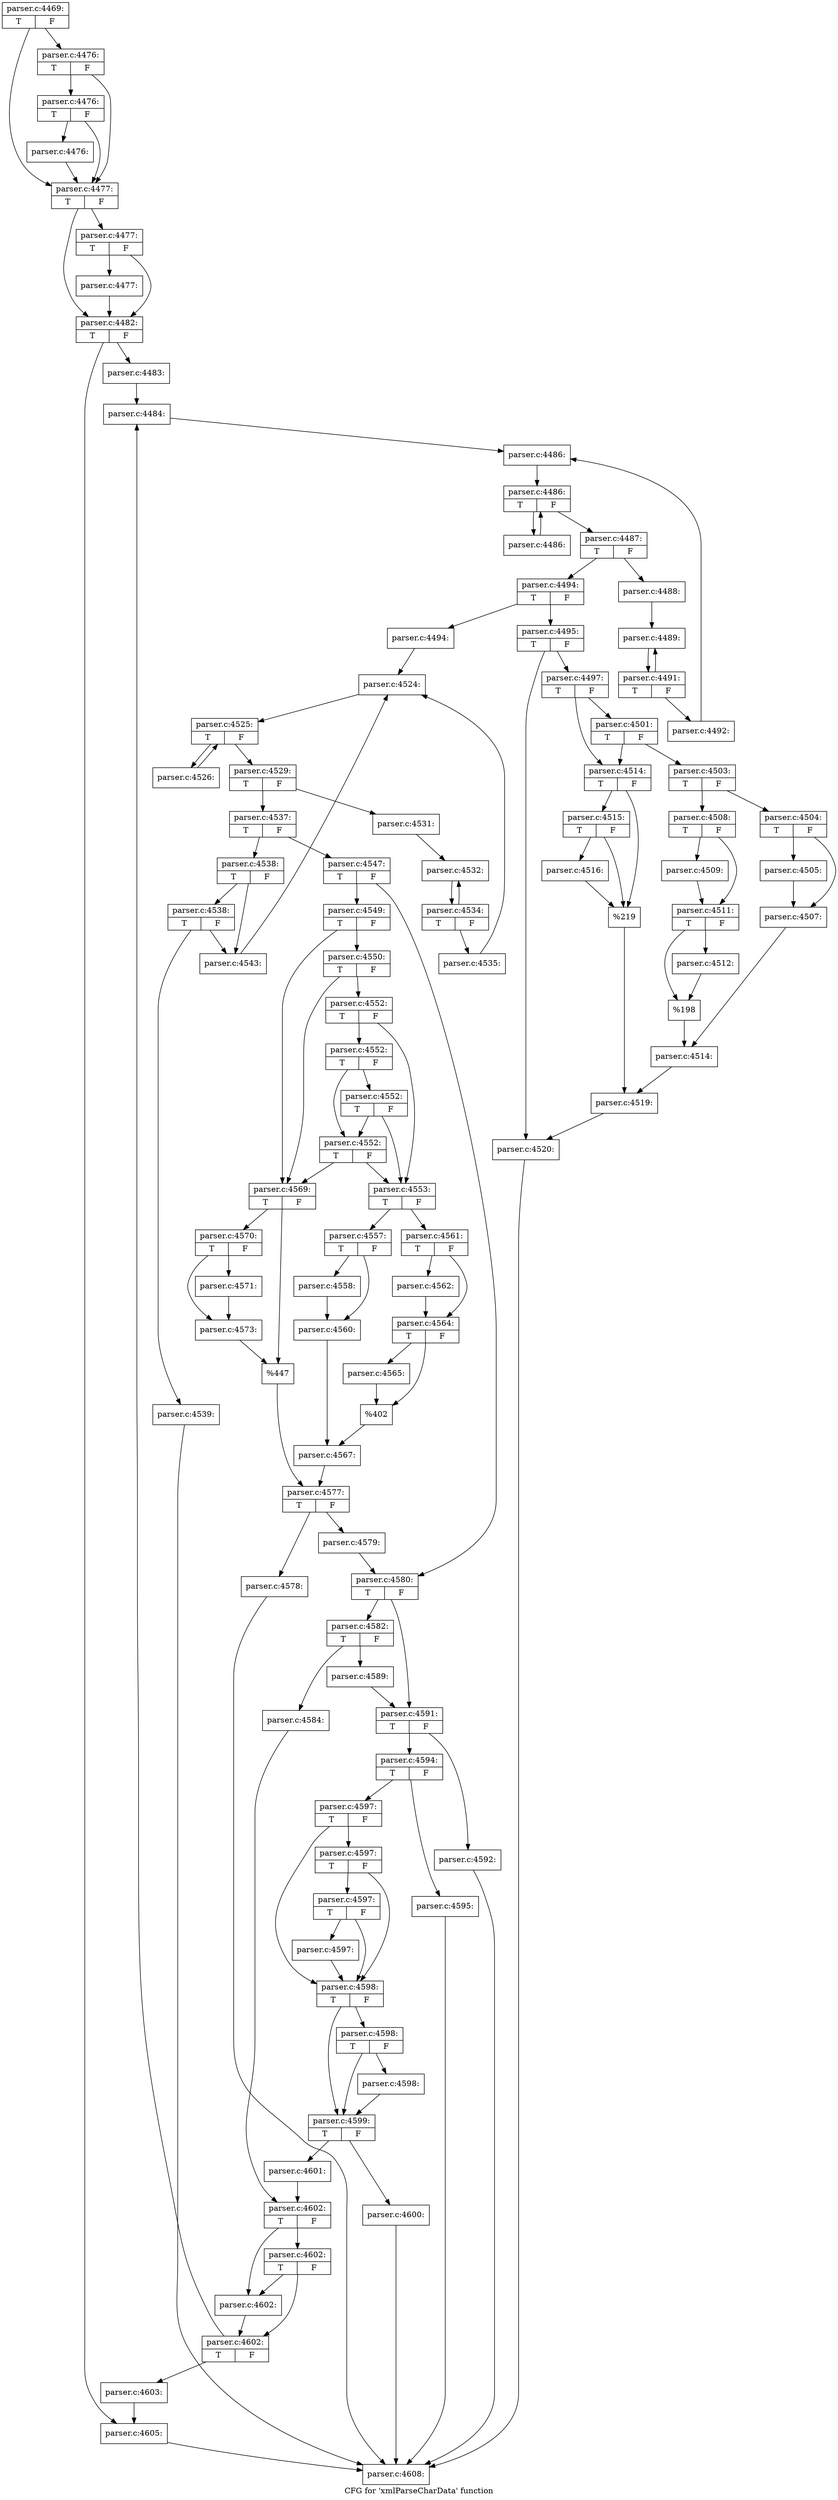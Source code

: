 digraph "CFG for 'xmlParseCharData' function" {
	label="CFG for 'xmlParseCharData' function";

	Node0x4399240 [shape=record,label="{parser.c:4469:|{<s0>T|<s1>F}}"];
	Node0x4399240 -> Node0x43ab1f0;
	Node0x4399240 -> Node0x43ab120;
	Node0x43ab1f0 [shape=record,label="{parser.c:4476:|{<s0>T|<s1>F}}"];
	Node0x43ab1f0 -> Node0x43ab170;
	Node0x43ab1f0 -> Node0x43ab120;
	Node0x43ab170 [shape=record,label="{parser.c:4476:|{<s0>T|<s1>F}}"];
	Node0x43ab170 -> Node0x43ab0d0;
	Node0x43ab170 -> Node0x43ab120;
	Node0x43ab0d0 [shape=record,label="{parser.c:4476:}"];
	Node0x43ab0d0 -> Node0x43ab120;
	Node0x43ab120 [shape=record,label="{parser.c:4477:|{<s0>T|<s1>F}}"];
	Node0x43ab120 -> Node0x43ac530;
	Node0x43ab120 -> Node0x43ac4e0;
	Node0x43ac530 [shape=record,label="{parser.c:4477:|{<s0>T|<s1>F}}"];
	Node0x43ac530 -> Node0x43ac490;
	Node0x43ac530 -> Node0x43ac4e0;
	Node0x43ac490 [shape=record,label="{parser.c:4477:}"];
	Node0x43ac490 -> Node0x43ac4e0;
	Node0x43ac4e0 [shape=record,label="{parser.c:4482:|{<s0>T|<s1>F}}"];
	Node0x43ac4e0 -> Node0x43ad170;
	Node0x43ac4e0 -> Node0x43ad120;
	Node0x43ad120 [shape=record,label="{parser.c:4483:}"];
	Node0x43ad120 -> Node0x43ad870;
	Node0x43ad870 [shape=record,label="{parser.c:4484:}"];
	Node0x43ad870 -> Node0x43ad930;
	Node0x43ad930 [shape=record,label="{parser.c:4486:}"];
	Node0x43ad930 -> Node0x43ae310;
	Node0x43ae310 [shape=record,label="{parser.c:4486:|{<s0>T|<s1>F}}"];
	Node0x43ae310 -> Node0x43ae7c0;
	Node0x43ae310 -> Node0x43ae530;
	Node0x43ae7c0 [shape=record,label="{parser.c:4486:}"];
	Node0x43ae7c0 -> Node0x43ae310;
	Node0x43ae530 [shape=record,label="{parser.c:4487:|{<s0>T|<s1>F}}"];
	Node0x43ae530 -> Node0x43aef50;
	Node0x43ae530 -> Node0x43aefa0;
	Node0x43aef50 [shape=record,label="{parser.c:4488:}"];
	Node0x43aef50 -> Node0x43af480;
	Node0x43af480 [shape=record,label="{parser.c:4489:}"];
	Node0x43af480 -> Node0x43af430;
	Node0x43af430 [shape=record,label="{parser.c:4491:|{<s0>T|<s1>F}}"];
	Node0x43af430 -> Node0x43af480;
	Node0x43af430 -> Node0x43af3e0;
	Node0x43af3e0 [shape=record,label="{parser.c:4492:}"];
	Node0x43af3e0 -> Node0x43ad930;
	Node0x43aefa0 [shape=record,label="{parser.c:4494:|{<s0>T|<s1>F}}"];
	Node0x43aefa0 -> Node0x43b0480;
	Node0x43aefa0 -> Node0x43b04d0;
	Node0x43b0480 [shape=record,label="{parser.c:4495:|{<s0>T|<s1>F}}"];
	Node0x43b0480 -> Node0x43b0f50;
	Node0x43b0480 -> Node0x43b0fa0;
	Node0x43b0f50 [shape=record,label="{parser.c:4497:|{<s0>T|<s1>F}}"];
	Node0x43b0f50 -> Node0x42af2c0;
	Node0x43b0f50 -> Node0x42af270;
	Node0x42af2c0 [shape=record,label="{parser.c:4501:|{<s0>T|<s1>F}}"];
	Node0x42af2c0 -> Node0x42af1d0;
	Node0x42af2c0 -> Node0x42af270;
	Node0x42af1d0 [shape=record,label="{parser.c:4503:|{<s0>T|<s1>F}}"];
	Node0x42af1d0 -> Node0x42aff70;
	Node0x42af1d0 -> Node0x42b0010;
	Node0x42aff70 [shape=record,label="{parser.c:4504:|{<s0>T|<s1>F}}"];
	Node0x42aff70 -> Node0x43b44d0;
	Node0x42aff70 -> Node0x43b4800;
	Node0x43b44d0 [shape=record,label="{parser.c:4505:}"];
	Node0x43b44d0 -> Node0x43b4800;
	Node0x43b4800 [shape=record,label="{parser.c:4507:}"];
	Node0x43b4800 -> Node0x42affc0;
	Node0x42b0010 [shape=record,label="{parser.c:4508:|{<s0>T|<s1>F}}"];
	Node0x42b0010 -> Node0x43b54f0;
	Node0x42b0010 -> Node0x43b5540;
	Node0x43b54f0 [shape=record,label="{parser.c:4509:}"];
	Node0x43b54f0 -> Node0x43b5540;
	Node0x43b5540 [shape=record,label="{parser.c:4511:|{<s0>T|<s1>F}}"];
	Node0x43b5540 -> Node0x43b6170;
	Node0x43b5540 -> Node0x43b61c0;
	Node0x43b6170 [shape=record,label="{parser.c:4512:}"];
	Node0x43b6170 -> Node0x43b61c0;
	Node0x43b61c0 [shape=record,label="{%198}"];
	Node0x43b61c0 -> Node0x42affc0;
	Node0x42affc0 [shape=record,label="{parser.c:4514:}"];
	Node0x42affc0 -> Node0x42af220;
	Node0x42af270 [shape=record,label="{parser.c:4514:|{<s0>T|<s1>F}}"];
	Node0x42af270 -> Node0x43b6c70;
	Node0x42af270 -> Node0x43b6c20;
	Node0x43b6c70 [shape=record,label="{parser.c:4515:|{<s0>T|<s1>F}}"];
	Node0x43b6c70 -> Node0x43b6bd0;
	Node0x43b6c70 -> Node0x43b6c20;
	Node0x43b6bd0 [shape=record,label="{parser.c:4516:}"];
	Node0x43b6bd0 -> Node0x43b6c20;
	Node0x43b6c20 [shape=record,label="{%219}"];
	Node0x43b6c20 -> Node0x42af220;
	Node0x42af220 [shape=record,label="{parser.c:4519:}"];
	Node0x42af220 -> Node0x43b0fa0;
	Node0x43b0fa0 [shape=record,label="{parser.c:4520:}"];
	Node0x43b0fa0 -> Node0x43994c0;
	Node0x43b04d0 [shape=record,label="{parser.c:4494:}"];
	Node0x43b04d0 -> Node0x43b7f30;
	Node0x43b7f30 [shape=record,label="{parser.c:4524:}"];
	Node0x43b7f30 -> Node0x43b83e0;
	Node0x43b83e0 [shape=record,label="{parser.c:4525:|{<s0>T|<s1>F}}"];
	Node0x43b83e0 -> Node0x4279840;
	Node0x43b83e0 -> Node0x43b85c0;
	Node0x4279840 [shape=record,label="{parser.c:4526:}"];
	Node0x4279840 -> Node0x43b83e0;
	Node0x43b85c0 [shape=record,label="{parser.c:4529:|{<s0>T|<s1>F}}"];
	Node0x43b85c0 -> Node0x43b9190;
	Node0x43b85c0 -> Node0x43b91e0;
	Node0x43b9190 [shape=record,label="{parser.c:4531:}"];
	Node0x43b9190 -> Node0x43b96c0;
	Node0x43b96c0 [shape=record,label="{parser.c:4532:}"];
	Node0x43b96c0 -> Node0x43b9670;
	Node0x43b9670 [shape=record,label="{parser.c:4534:|{<s0>T|<s1>F}}"];
	Node0x43b9670 -> Node0x43b96c0;
	Node0x43b9670 -> Node0x43b9620;
	Node0x43b9620 [shape=record,label="{parser.c:4535:}"];
	Node0x43b9620 -> Node0x43b7f30;
	Node0x43b91e0 [shape=record,label="{parser.c:4537:|{<s0>T|<s1>F}}"];
	Node0x43b91e0 -> Node0x43ba6c0;
	Node0x43b91e0 -> Node0x43ba710;
	Node0x43ba6c0 [shape=record,label="{parser.c:4538:|{<s0>T|<s1>F}}"];
	Node0x43ba6c0 -> Node0x43baca0;
	Node0x43ba6c0 -> Node0x43bac50;
	Node0x43baca0 [shape=record,label="{parser.c:4538:|{<s0>T|<s1>F}}"];
	Node0x43baca0 -> Node0x43bac00;
	Node0x43baca0 -> Node0x43bac50;
	Node0x43bac00 [shape=record,label="{parser.c:4539:}"];
	Node0x43bac00 -> Node0x43994c0;
	Node0x43bac50 [shape=record,label="{parser.c:4543:}"];
	Node0x43bac50 -> Node0x43b7f30;
	Node0x43ba710 [shape=record,label="{parser.c:4547:|{<s0>T|<s1>F}}"];
	Node0x43ba710 -> Node0x43bc950;
	Node0x43ba710 -> Node0x43bc9a0;
	Node0x43bc950 [shape=record,label="{parser.c:4549:|{<s0>T|<s1>F}}"];
	Node0x43bc950 -> Node0x43bced0;
	Node0x43bc950 -> Node0x43bce00;
	Node0x43bced0 [shape=record,label="{parser.c:4550:|{<s0>T|<s1>F}}"];
	Node0x43bced0 -> Node0x43bce50;
	Node0x43bced0 -> Node0x43bce00;
	Node0x43bce50 [shape=record,label="{parser.c:4552:|{<s0>T|<s1>F}}"];
	Node0x43bce50 -> Node0x43bcd60;
	Node0x43bce50 -> Node0x43bda90;
	Node0x43bda90 [shape=record,label="{parser.c:4552:|{<s0>T|<s1>F}}"];
	Node0x43bda90 -> Node0x43bdf10;
	Node0x43bda90 -> Node0x43bda10;
	Node0x43bdf10 [shape=record,label="{parser.c:4552:|{<s0>T|<s1>F}}"];
	Node0x43bdf10 -> Node0x43bcd60;
	Node0x43bdf10 -> Node0x43bda10;
	Node0x43bda10 [shape=record,label="{parser.c:4552:|{<s0>T|<s1>F}}"];
	Node0x43bda10 -> Node0x43bcd60;
	Node0x43bda10 -> Node0x43bce00;
	Node0x43bcd60 [shape=record,label="{parser.c:4553:|{<s0>T|<s1>F}}"];
	Node0x43bcd60 -> Node0x43bf650;
	Node0x43bcd60 -> Node0x43bf6f0;
	Node0x43bf650 [shape=record,label="{parser.c:4557:|{<s0>T|<s1>F}}"];
	Node0x43bf650 -> Node0x43bfc40;
	Node0x43bf650 -> Node0x43bfc90;
	Node0x43bfc40 [shape=record,label="{parser.c:4558:}"];
	Node0x43bfc40 -> Node0x43bfc90;
	Node0x43bfc90 [shape=record,label="{parser.c:4560:}"];
	Node0x43bfc90 -> Node0x43bf6a0;
	Node0x43bf6f0 [shape=record,label="{parser.c:4561:|{<s0>T|<s1>F}}"];
	Node0x43bf6f0 -> Node0x43c0aa0;
	Node0x43bf6f0 -> Node0x43c0af0;
	Node0x43c0aa0 [shape=record,label="{parser.c:4562:}"];
	Node0x43c0aa0 -> Node0x43c0af0;
	Node0x43c0af0 [shape=record,label="{parser.c:4564:|{<s0>T|<s1>F}}"];
	Node0x43c0af0 -> Node0x43c1760;
	Node0x43c0af0 -> Node0x43c17b0;
	Node0x43c1760 [shape=record,label="{parser.c:4565:}"];
	Node0x43c1760 -> Node0x43c17b0;
	Node0x43c17b0 [shape=record,label="{%402}"];
	Node0x43c17b0 -> Node0x43bf6a0;
	Node0x43bf6a0 [shape=record,label="{parser.c:4567:}"];
	Node0x43bf6a0 -> Node0x43bcdb0;
	Node0x43bce00 [shape=record,label="{parser.c:4569:|{<s0>T|<s1>F}}"];
	Node0x43bce00 -> Node0x43c29a0;
	Node0x43bce00 -> Node0x43c29f0;
	Node0x43c29a0 [shape=record,label="{parser.c:4570:|{<s0>T|<s1>F}}"];
	Node0x43c29a0 -> Node0x43c2ee0;
	Node0x43c29a0 -> Node0x43c2f30;
	Node0x43c2ee0 [shape=record,label="{parser.c:4571:}"];
	Node0x43c2ee0 -> Node0x43c2f30;
	Node0x43c2f30 [shape=record,label="{parser.c:4573:}"];
	Node0x43c2f30 -> Node0x43c29f0;
	Node0x43c29f0 [shape=record,label="{%447}"];
	Node0x43c29f0 -> Node0x43bcdb0;
	Node0x43bcdb0 [shape=record,label="{parser.c:4577:|{<s0>T|<s1>F}}"];
	Node0x43bcdb0 -> Node0x43c46f0;
	Node0x43bcdb0 -> Node0x43c4740;
	Node0x43c46f0 [shape=record,label="{parser.c:4578:}"];
	Node0x43c46f0 -> Node0x43994c0;
	Node0x43c4740 [shape=record,label="{parser.c:4579:}"];
	Node0x43c4740 -> Node0x43bc9a0;
	Node0x43bc9a0 [shape=record,label="{parser.c:4580:|{<s0>T|<s1>F}}"];
	Node0x43bc9a0 -> Node0x43c50e0;
	Node0x43bc9a0 -> Node0x43c5130;
	Node0x43c50e0 [shape=record,label="{parser.c:4582:|{<s0>T|<s1>F}}"];
	Node0x43c50e0 -> Node0x43c5750;
	Node0x43c50e0 -> Node0x43c57a0;
	Node0x43c5750 [shape=record,label="{parser.c:4584:}"];
	Node0x43c5750 -> Node0x43ad820;
	Node0x43c57a0 [shape=record,label="{parser.c:4589:}"];
	Node0x43c57a0 -> Node0x43c5130;
	Node0x43c5130 [shape=record,label="{parser.c:4591:|{<s0>T|<s1>F}}"];
	Node0x43c5130 -> Node0x43c6d00;
	Node0x43c5130 -> Node0x43c6d50;
	Node0x43c6d00 [shape=record,label="{parser.c:4592:}"];
	Node0x43c6d00 -> Node0x43994c0;
	Node0x43c6d50 [shape=record,label="{parser.c:4594:|{<s0>T|<s1>F}}"];
	Node0x43c6d50 -> Node0x43c72c0;
	Node0x43c6d50 -> Node0x43c7310;
	Node0x43c72c0 [shape=record,label="{parser.c:4595:}"];
	Node0x43c72c0 -> Node0x43994c0;
	Node0x43c7310 [shape=record,label="{parser.c:4597:|{<s0>T|<s1>F}}"];
	Node0x43c7310 -> Node0x43c7970;
	Node0x43c7310 -> Node0x43c78a0;
	Node0x43c7970 [shape=record,label="{parser.c:4597:|{<s0>T|<s1>F}}"];
	Node0x43c7970 -> Node0x43c78f0;
	Node0x43c7970 -> Node0x43c78a0;
	Node0x43c78f0 [shape=record,label="{parser.c:4597:|{<s0>T|<s1>F}}"];
	Node0x43c78f0 -> Node0x43c7850;
	Node0x43c78f0 -> Node0x43c78a0;
	Node0x43c7850 [shape=record,label="{parser.c:4597:}"];
	Node0x43c7850 -> Node0x43c78a0;
	Node0x43c78a0 [shape=record,label="{parser.c:4598:|{<s0>T|<s1>F}}"];
	Node0x43c78a0 -> Node0x43c8cb0;
	Node0x43c78a0 -> Node0x43c8c60;
	Node0x43c8cb0 [shape=record,label="{parser.c:4598:|{<s0>T|<s1>F}}"];
	Node0x43c8cb0 -> Node0x43c8c10;
	Node0x43c8cb0 -> Node0x43c8c60;
	Node0x43c8c10 [shape=record,label="{parser.c:4598:}"];
	Node0x43c8c10 -> Node0x43c8c60;
	Node0x43c8c60 [shape=record,label="{parser.c:4599:|{<s0>T|<s1>F}}"];
	Node0x43c8c60 -> Node0x43c98a0;
	Node0x43c8c60 -> Node0x43c98f0;
	Node0x43c98a0 [shape=record,label="{parser.c:4600:}"];
	Node0x43c98a0 -> Node0x43994c0;
	Node0x43c98f0 [shape=record,label="{parser.c:4601:}"];
	Node0x43c98f0 -> Node0x43ad820;
	Node0x43ad820 [shape=record,label="{parser.c:4602:|{<s0>T|<s1>F}}"];
	Node0x43ad820 -> Node0x43ca290;
	Node0x43ad820 -> Node0x43ca240;
	Node0x43ca290 [shape=record,label="{parser.c:4602:|{<s0>T|<s1>F}}"];
	Node0x43ca290 -> Node0x43ca1f0;
	Node0x43ca290 -> Node0x43ca240;
	Node0x43ca240 [shape=record,label="{parser.c:4602:}"];
	Node0x43ca240 -> Node0x43ca1f0;
	Node0x43ca1f0 [shape=record,label="{parser.c:4602:|{<s0>T|<s1>F}}"];
	Node0x43ca1f0 -> Node0x43ad870;
	Node0x43ca1f0 -> Node0x43ad7d0;
	Node0x43ad7d0 [shape=record,label="{parser.c:4603:}"];
	Node0x43ad7d0 -> Node0x43ad170;
	Node0x43ad170 [shape=record,label="{parser.c:4605:}"];
	Node0x43ad170 -> Node0x43994c0;
	Node0x43994c0 [shape=record,label="{parser.c:4608:}"];
}
